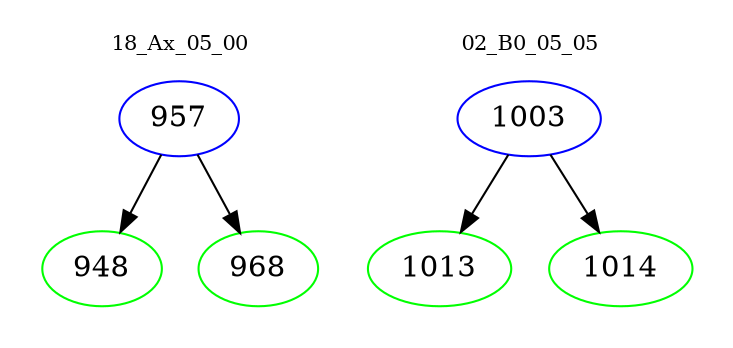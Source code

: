 digraph{
subgraph cluster_0 {
color = white
label = "18_Ax_05_00";
fontsize=10;
T0_957 [label="957", color="blue"]
T0_957 -> T0_948 [color="black"]
T0_948 [label="948", color="green"]
T0_957 -> T0_968 [color="black"]
T0_968 [label="968", color="green"]
}
subgraph cluster_1 {
color = white
label = "02_B0_05_05";
fontsize=10;
T1_1003 [label="1003", color="blue"]
T1_1003 -> T1_1013 [color="black"]
T1_1013 [label="1013", color="green"]
T1_1003 -> T1_1014 [color="black"]
T1_1014 [label="1014", color="green"]
}
}
